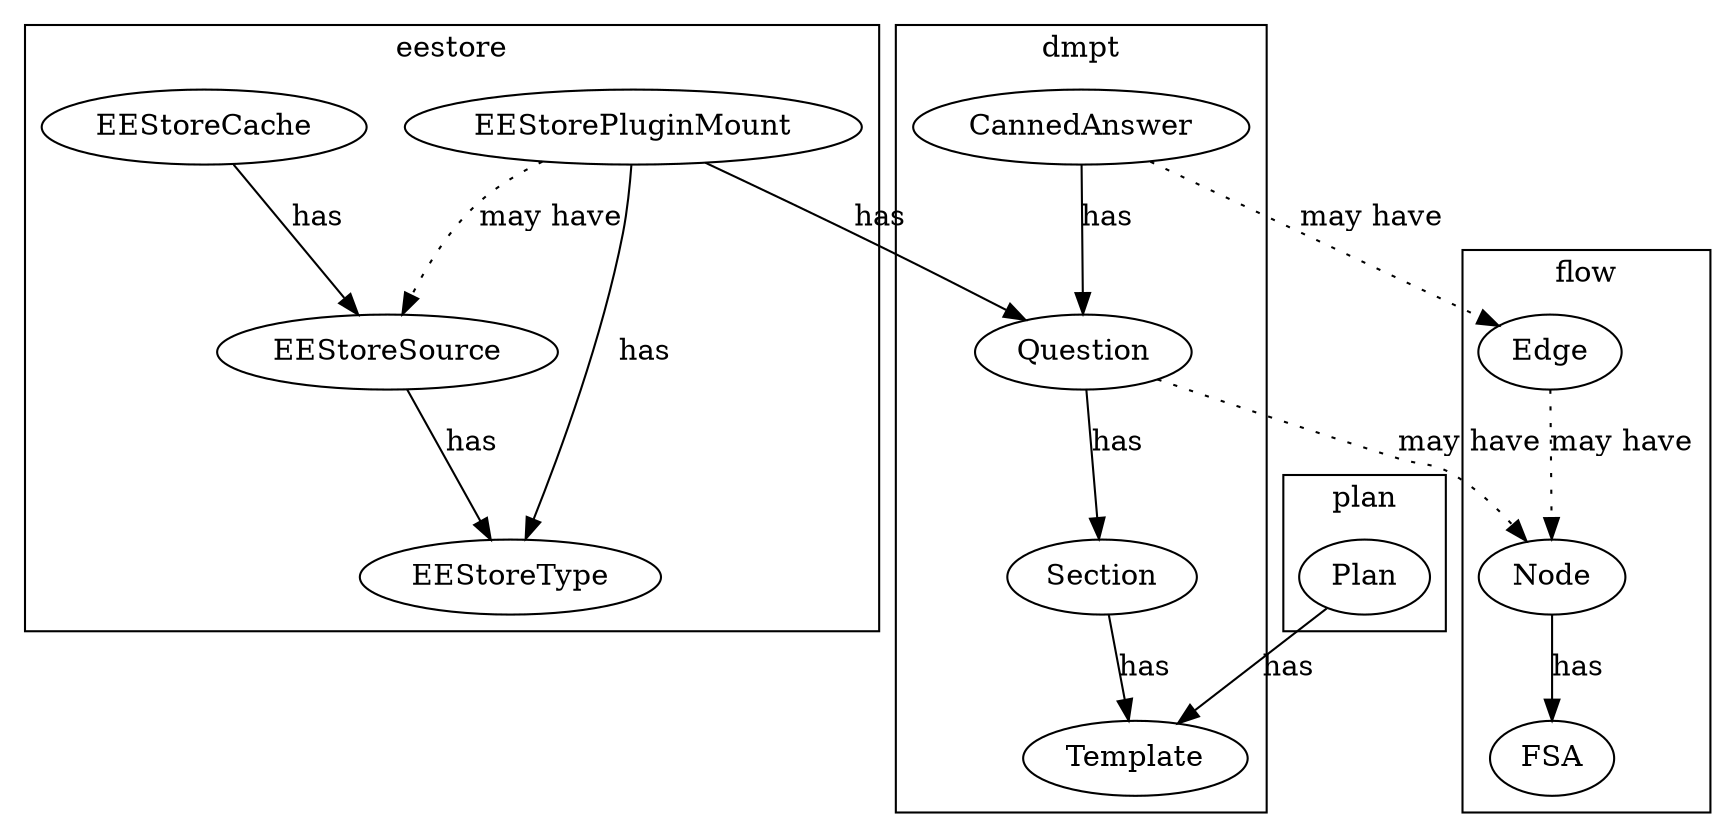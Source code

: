 digraph model {
    subgraph  cluster_eestore {
        label="eestore";
        EEStorePluginMount -> EEStoreType [label="has"];
        EEStorePluginMount -> EEStoreSource [style=dotted, label="may have"];
        EEStoreSource -> EEStoreType [label="has"];
        EEStoreCache -> EEStoreSource [label="has"];
    }
    EEStorePluginMount -> Question [label="has"];
    subgraph cluster_dmpt {
        label="dmpt";
        Question -> Section [label="has"];
        Section -> Template [label="has"];
        CannedAnswer -> Question [label="has"];
    }
    subgraph  cluster_plan {
        label="plan";
        Plan;
    }
    Plan -> Template [label="has"];
    node[group=right];
    subgraph  cluster_flow {
        label="flow";
        "Edge" -> "Node" [style=dotted, label="may have"];
        "Node" -> "FSA" [label="has"];
    }
    Question -> "Node" [style=dotted, label="may have"];
    CannedAnswer -> "Edge" [style=dotted, label="may have"];
    node[group=left];
}
